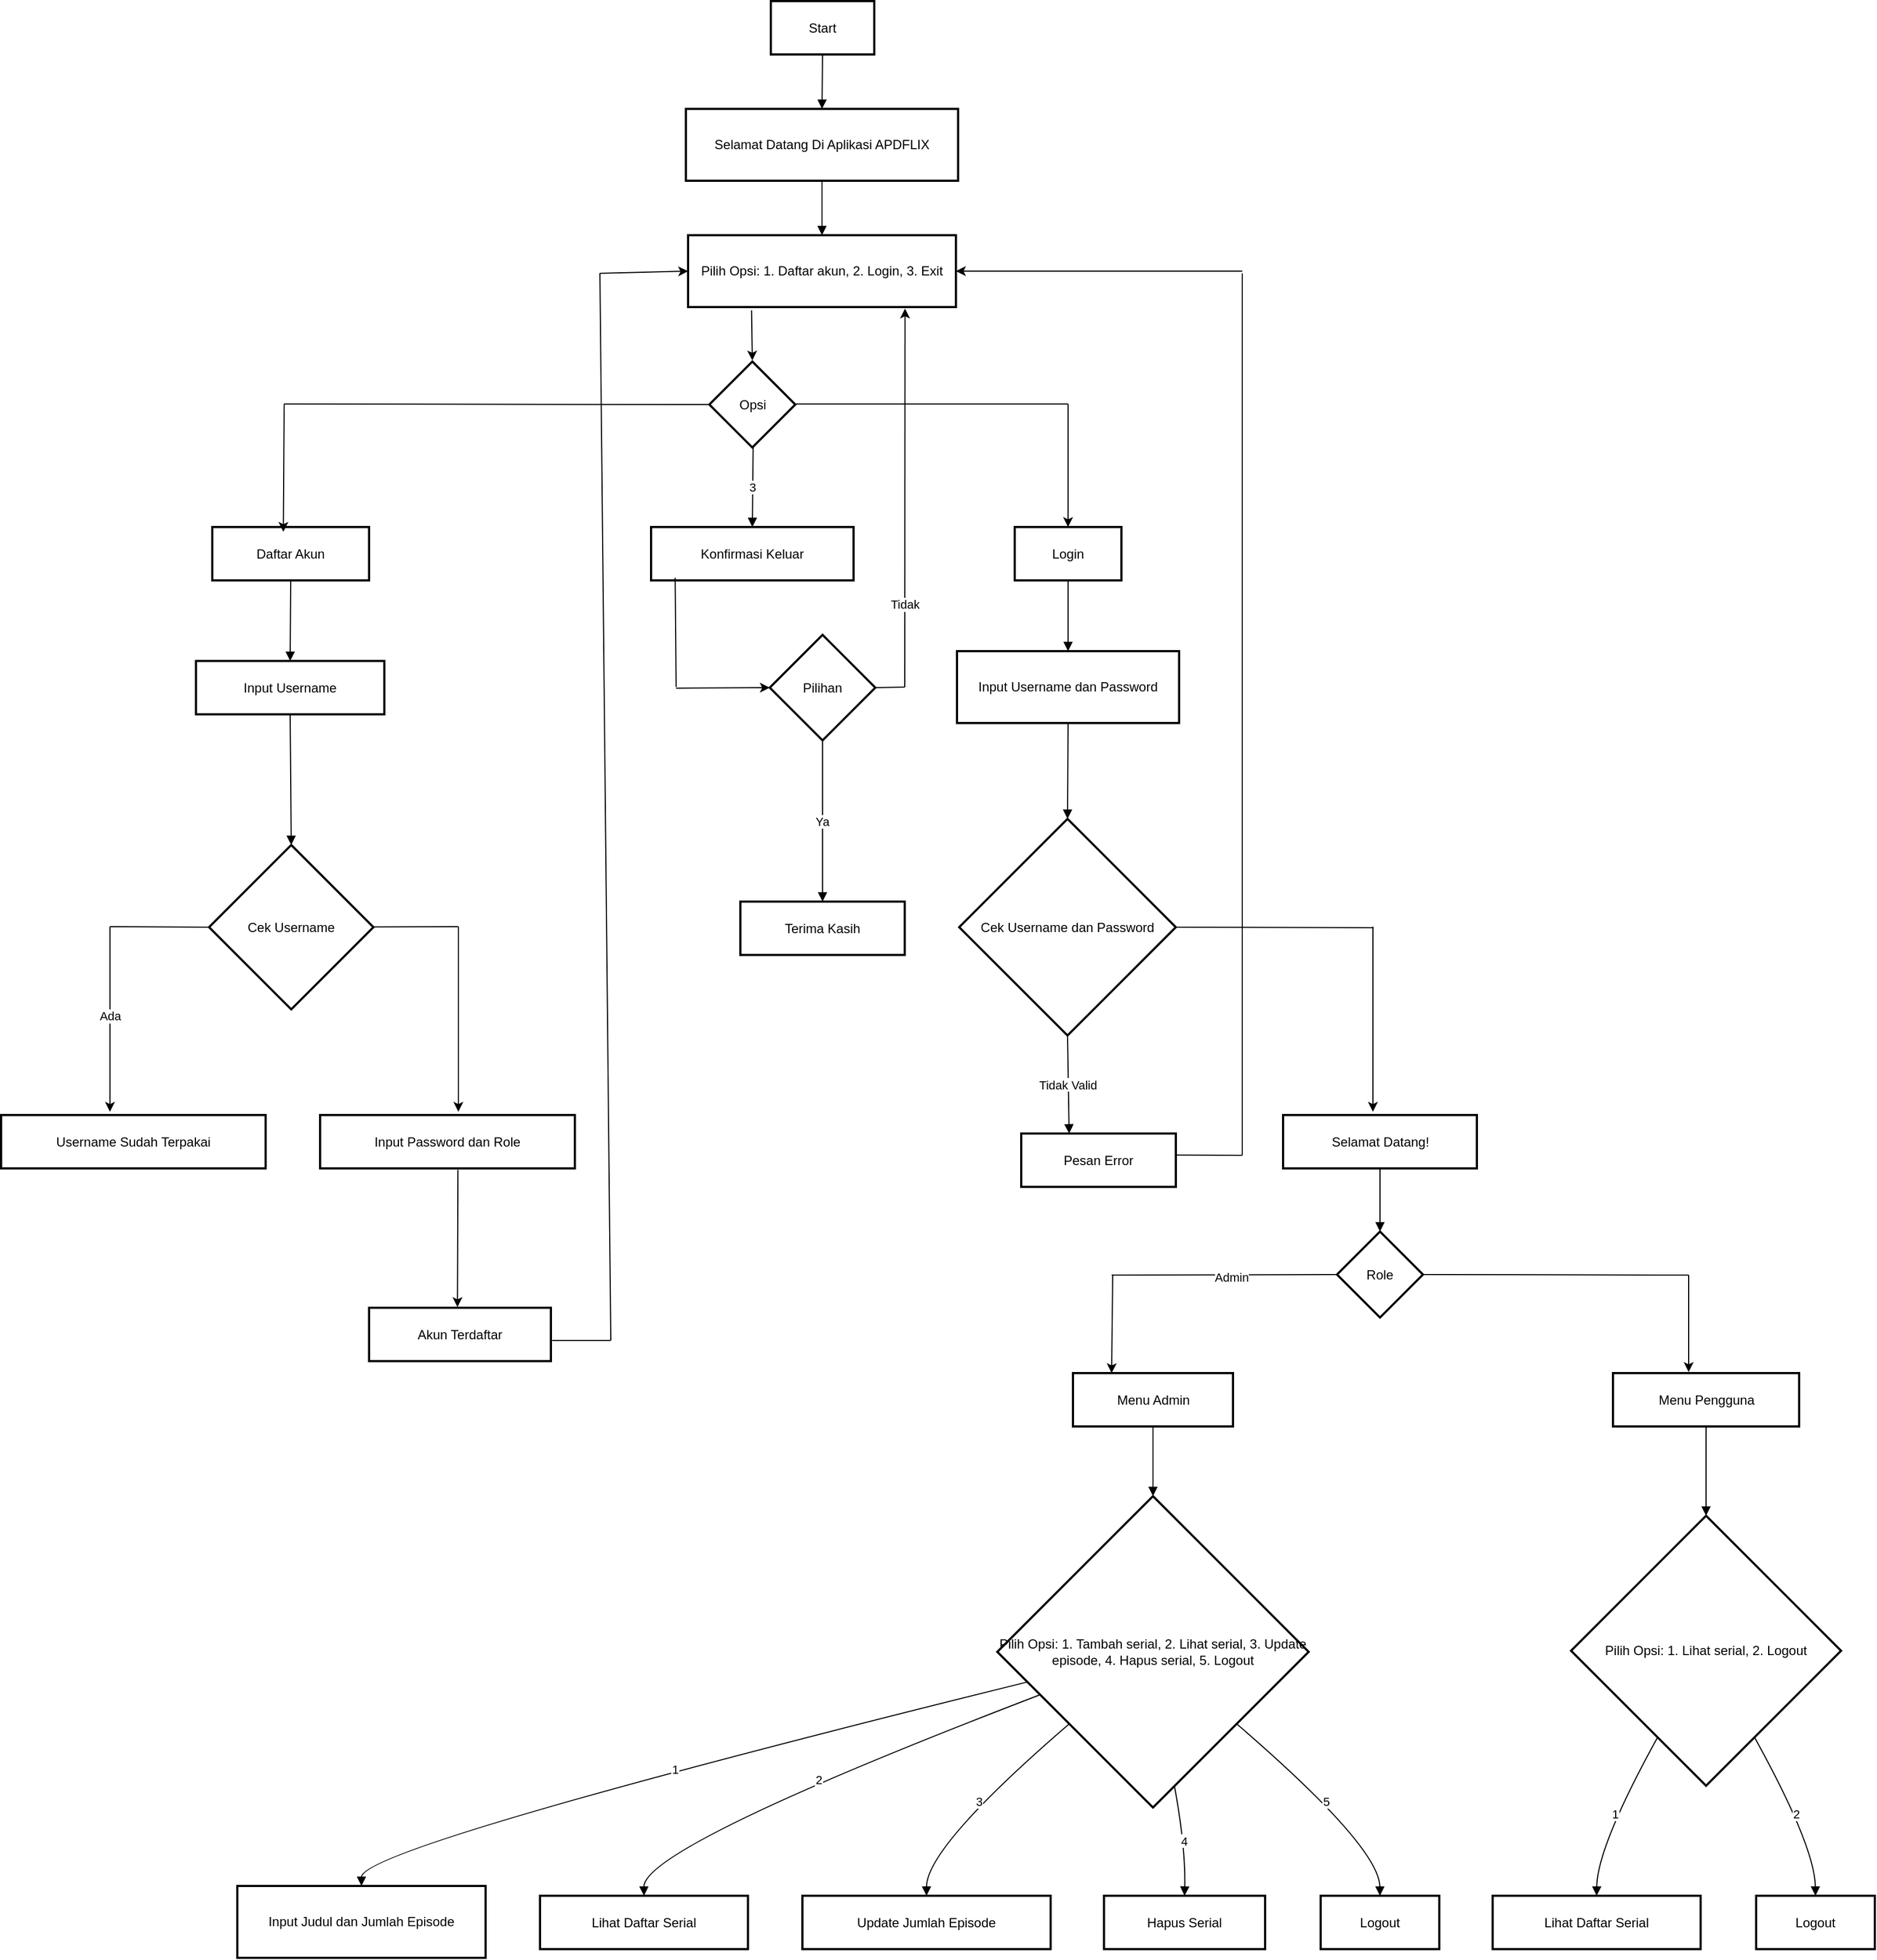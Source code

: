 <mxfile version="24.7.17">
  <diagram id="C5RBs43oDa-KdzZeNtuy" name="Page-1">
    <mxGraphModel dx="1985" dy="1115" grid="1" gridSize="10" guides="1" tooltips="1" connect="1" arrows="1" fold="1" page="1" pageScale="1" pageWidth="827" pageHeight="1169" math="0" shadow="0">
      <root>
        <mxCell id="WIyWlLk6GJQsqaUBKTNV-0" />
        <mxCell id="WIyWlLk6GJQsqaUBKTNV-1" parent="WIyWlLk6GJQsqaUBKTNV-0" />
        <mxCell id="X-HXbELfSK2ipohYZ36a-0" value="Start" style="whiteSpace=wrap;strokeWidth=2;" vertex="1" parent="WIyWlLk6GJQsqaUBKTNV-1">
          <mxGeometry x="727" y="50" width="95" height="49" as="geometry" />
        </mxCell>
        <mxCell id="X-HXbELfSK2ipohYZ36a-1" value="Selamat Datang Di Aplikasi APDFLIX" style="whiteSpace=wrap;strokeWidth=2;" vertex="1" parent="WIyWlLk6GJQsqaUBKTNV-1">
          <mxGeometry x="649" y="149" width="250" height="66" as="geometry" />
        </mxCell>
        <mxCell id="X-HXbELfSK2ipohYZ36a-2" value="Pilih Opsi: 1. Daftar akun, 2. Login, 3. Exit" style="whiteSpace=wrap;strokeWidth=2;" vertex="1" parent="WIyWlLk6GJQsqaUBKTNV-1">
          <mxGeometry x="651" y="265" width="246" height="66" as="geometry" />
        </mxCell>
        <mxCell id="X-HXbELfSK2ipohYZ36a-3" value="Opsi" style="rhombus;strokeWidth=2;whiteSpace=wrap;" vertex="1" parent="WIyWlLk6GJQsqaUBKTNV-1">
          <mxGeometry x="670.5" y="381" width="79" height="79" as="geometry" />
        </mxCell>
        <mxCell id="X-HXbELfSK2ipohYZ36a-4" value="Daftar Akun" style="whiteSpace=wrap;strokeWidth=2;" vertex="1" parent="WIyWlLk6GJQsqaUBKTNV-1">
          <mxGeometry x="214" y="533" width="144" height="49" as="geometry" />
        </mxCell>
        <mxCell id="X-HXbELfSK2ipohYZ36a-5" value="Input Username" style="whiteSpace=wrap;strokeWidth=2;" vertex="1" parent="WIyWlLk6GJQsqaUBKTNV-1">
          <mxGeometry x="199" y="656" width="173" height="49" as="geometry" />
        </mxCell>
        <mxCell id="X-HXbELfSK2ipohYZ36a-6" value="Cek Username" style="rhombus;strokeWidth=2;whiteSpace=wrap;" vertex="1" parent="WIyWlLk6GJQsqaUBKTNV-1">
          <mxGeometry x="211" y="825" width="151" height="151" as="geometry" />
        </mxCell>
        <mxCell id="X-HXbELfSK2ipohYZ36a-7" value="Username Sudah Terpakai" style="whiteSpace=wrap;strokeWidth=2;" vertex="1" parent="WIyWlLk6GJQsqaUBKTNV-1">
          <mxGeometry x="20" y="1073" width="243" height="49" as="geometry" />
        </mxCell>
        <mxCell id="X-HXbELfSK2ipohYZ36a-8" value="Input Password dan Role" style="whiteSpace=wrap;strokeWidth=2;" vertex="1" parent="WIyWlLk6GJQsqaUBKTNV-1">
          <mxGeometry x="313" y="1073" width="234" height="49" as="geometry" />
        </mxCell>
        <mxCell id="X-HXbELfSK2ipohYZ36a-9" value="Akun Terdaftar" style="whiteSpace=wrap;strokeWidth=2;" vertex="1" parent="WIyWlLk6GJQsqaUBKTNV-1">
          <mxGeometry x="358" y="1250" width="167" height="49" as="geometry" />
        </mxCell>
        <mxCell id="X-HXbELfSK2ipohYZ36a-10" value="Login" style="whiteSpace=wrap;strokeWidth=2;" vertex="1" parent="WIyWlLk6GJQsqaUBKTNV-1">
          <mxGeometry x="951" y="533" width="98" height="49" as="geometry" />
        </mxCell>
        <mxCell id="X-HXbELfSK2ipohYZ36a-11" value="Input Username dan Password" style="whiteSpace=wrap;strokeWidth=2;" vertex="1" parent="WIyWlLk6GJQsqaUBKTNV-1">
          <mxGeometry x="898" y="647" width="204" height="66" as="geometry" />
        </mxCell>
        <mxCell id="X-HXbELfSK2ipohYZ36a-12" value="Cek Username dan Password" style="rhombus;strokeWidth=2;whiteSpace=wrap;" vertex="1" parent="WIyWlLk6GJQsqaUBKTNV-1">
          <mxGeometry x="900" y="801" width="199" height="199" as="geometry" />
        </mxCell>
        <mxCell id="X-HXbELfSK2ipohYZ36a-13" value="Selamat Datang!" style="whiteSpace=wrap;strokeWidth=2;" vertex="1" parent="WIyWlLk6GJQsqaUBKTNV-1">
          <mxGeometry x="1197.5" y="1073" width="178" height="49" as="geometry" />
        </mxCell>
        <mxCell id="X-HXbELfSK2ipohYZ36a-14" value="Pesan Error" style="whiteSpace=wrap;strokeWidth=2;" vertex="1" parent="WIyWlLk6GJQsqaUBKTNV-1">
          <mxGeometry x="957" y="1090" width="142" height="49" as="geometry" />
        </mxCell>
        <mxCell id="X-HXbELfSK2ipohYZ36a-15" value="Role" style="rhombus;strokeWidth=2;whiteSpace=wrap;" vertex="1" parent="WIyWlLk6GJQsqaUBKTNV-1">
          <mxGeometry x="1247" y="1180" width="79" height="79" as="geometry" />
        </mxCell>
        <mxCell id="X-HXbELfSK2ipohYZ36a-16" value="Menu Admin" style="whiteSpace=wrap;strokeWidth=2;" vertex="1" parent="WIyWlLk6GJQsqaUBKTNV-1">
          <mxGeometry x="1004.5" y="1310" width="147" height="49" as="geometry" />
        </mxCell>
        <mxCell id="X-HXbELfSK2ipohYZ36a-17" value="Menu Pengguna" style="whiteSpace=wrap;strokeWidth=2;" vertex="1" parent="WIyWlLk6GJQsqaUBKTNV-1">
          <mxGeometry x="1500.5" y="1310" width="171" height="49" as="geometry" />
        </mxCell>
        <mxCell id="X-HXbELfSK2ipohYZ36a-18" value="Pilih Opsi: 1. Tambah serial, 2. Lihat serial, 3. Update episode, 4. Hapus serial, 5. Logout" style="rhombus;strokeWidth=2;whiteSpace=wrap;" vertex="1" parent="WIyWlLk6GJQsqaUBKTNV-1">
          <mxGeometry x="935" y="1423" width="286" height="286" as="geometry" />
        </mxCell>
        <mxCell id="X-HXbELfSK2ipohYZ36a-19" value="Input Judul dan Jumlah Episode" style="whiteSpace=wrap;strokeWidth=2;" vertex="1" parent="WIyWlLk6GJQsqaUBKTNV-1">
          <mxGeometry x="237" y="1781" width="228" height="66" as="geometry" />
        </mxCell>
        <mxCell id="X-HXbELfSK2ipohYZ36a-20" value="Lihat Daftar Serial" style="whiteSpace=wrap;strokeWidth=2;" vertex="1" parent="WIyWlLk6GJQsqaUBKTNV-1">
          <mxGeometry x="515" y="1790" width="191" height="49" as="geometry" />
        </mxCell>
        <mxCell id="X-HXbELfSK2ipohYZ36a-21" value="Update Jumlah Episode" style="whiteSpace=wrap;strokeWidth=2;" vertex="1" parent="WIyWlLk6GJQsqaUBKTNV-1">
          <mxGeometry x="756" y="1790" width="228" height="49" as="geometry" />
        </mxCell>
        <mxCell id="X-HXbELfSK2ipohYZ36a-22" value="Hapus Serial" style="whiteSpace=wrap;strokeWidth=2;" vertex="1" parent="WIyWlLk6GJQsqaUBKTNV-1">
          <mxGeometry x="1033" y="1790" width="148" height="49" as="geometry" />
        </mxCell>
        <mxCell id="X-HXbELfSK2ipohYZ36a-23" value="Logout" style="whiteSpace=wrap;strokeWidth=2;" vertex="1" parent="WIyWlLk6GJQsqaUBKTNV-1">
          <mxGeometry x="1232" y="1790" width="109" height="49" as="geometry" />
        </mxCell>
        <mxCell id="X-HXbELfSK2ipohYZ36a-24" value="Pilih Opsi: 1. Lihat serial, 2. Logout" style="rhombus;strokeWidth=2;whiteSpace=wrap;" vertex="1" parent="WIyWlLk6GJQsqaUBKTNV-1">
          <mxGeometry x="1462" y="1441" width="248" height="248" as="geometry" />
        </mxCell>
        <mxCell id="X-HXbELfSK2ipohYZ36a-25" value="Lihat Daftar Serial" style="whiteSpace=wrap;strokeWidth=2;" vertex="1" parent="WIyWlLk6GJQsqaUBKTNV-1">
          <mxGeometry x="1390" y="1790" width="191" height="49" as="geometry" />
        </mxCell>
        <mxCell id="X-HXbELfSK2ipohYZ36a-26" value="Logout" style="whiteSpace=wrap;strokeWidth=2;" vertex="1" parent="WIyWlLk6GJQsqaUBKTNV-1">
          <mxGeometry x="1632" y="1790" width="109" height="49" as="geometry" />
        </mxCell>
        <mxCell id="X-HXbELfSK2ipohYZ36a-27" value="Konfirmasi Keluar" style="whiteSpace=wrap;strokeWidth=2;" vertex="1" parent="WIyWlLk6GJQsqaUBKTNV-1">
          <mxGeometry x="617" y="533" width="186" height="49" as="geometry" />
        </mxCell>
        <mxCell id="X-HXbELfSK2ipohYZ36a-28" value="Pilihan" style="rhombus;strokeWidth=2;whiteSpace=wrap;" vertex="1" parent="WIyWlLk6GJQsqaUBKTNV-1">
          <mxGeometry x="726" y="632" width="97" height="97" as="geometry" />
        </mxCell>
        <mxCell id="X-HXbELfSK2ipohYZ36a-29" value="Terima Kasih" style="whiteSpace=wrap;strokeWidth=2;" vertex="1" parent="WIyWlLk6GJQsqaUBKTNV-1">
          <mxGeometry x="699" y="877" width="151" height="49" as="geometry" />
        </mxCell>
        <mxCell id="X-HXbELfSK2ipohYZ36a-30" value="" style="curved=1;startArrow=none;endArrow=block;exitX=0.5;exitY=0.99;entryX=0.5;entryY=-0.01;rounded=0;" edge="1" parent="WIyWlLk6GJQsqaUBKTNV-1" source="X-HXbELfSK2ipohYZ36a-0" target="X-HXbELfSK2ipohYZ36a-1">
          <mxGeometry relative="1" as="geometry">
            <Array as="points" />
          </mxGeometry>
        </mxCell>
        <mxCell id="X-HXbELfSK2ipohYZ36a-31" value="" style="curved=1;startArrow=none;endArrow=block;exitX=0.5;exitY=1;entryX=0.5;entryY=0;rounded=0;" edge="1" parent="WIyWlLk6GJQsqaUBKTNV-1" source="X-HXbELfSK2ipohYZ36a-1" target="X-HXbELfSK2ipohYZ36a-2">
          <mxGeometry relative="1" as="geometry">
            <Array as="points" />
          </mxGeometry>
        </mxCell>
        <mxCell id="X-HXbELfSK2ipohYZ36a-34" value="" style="curved=1;startArrow=none;endArrow=block;exitX=0.5;exitY=1;entryX=0.5;entryY=0;rounded=0;" edge="1" parent="WIyWlLk6GJQsqaUBKTNV-1" source="X-HXbELfSK2ipohYZ36a-4" target="X-HXbELfSK2ipohYZ36a-5">
          <mxGeometry relative="1" as="geometry">
            <Array as="points" />
          </mxGeometry>
        </mxCell>
        <mxCell id="X-HXbELfSK2ipohYZ36a-35" value="" style="curved=1;startArrow=none;endArrow=block;exitX=0.5;exitY=0.99;entryX=0.5;entryY=0;rounded=0;" edge="1" parent="WIyWlLk6GJQsqaUBKTNV-1" source="X-HXbELfSK2ipohYZ36a-5" target="X-HXbELfSK2ipohYZ36a-6">
          <mxGeometry relative="1" as="geometry">
            <Array as="points" />
          </mxGeometry>
        </mxCell>
        <mxCell id="X-HXbELfSK2ipohYZ36a-41" value="" style="curved=1;startArrow=none;endArrow=block;exitX=0.5;exitY=1;entryX=0.5;entryY=0;rounded=0;" edge="1" parent="WIyWlLk6GJQsqaUBKTNV-1" source="X-HXbELfSK2ipohYZ36a-10" target="X-HXbELfSK2ipohYZ36a-11">
          <mxGeometry relative="1" as="geometry">
            <Array as="points" />
          </mxGeometry>
        </mxCell>
        <mxCell id="X-HXbELfSK2ipohYZ36a-42" value="" style="curved=1;startArrow=none;endArrow=block;exitX=0.5;exitY=1.01;entryX=0.5;entryY=0;rounded=0;" edge="1" parent="WIyWlLk6GJQsqaUBKTNV-1" source="X-HXbELfSK2ipohYZ36a-11" target="X-HXbELfSK2ipohYZ36a-12">
          <mxGeometry relative="1" as="geometry">
            <Array as="points" />
          </mxGeometry>
        </mxCell>
        <mxCell id="X-HXbELfSK2ipohYZ36a-44" value="Tidak Valid" style="curved=1;startArrow=none;endArrow=block;exitX=0.5;exitY=1;rounded=0;" edge="1" parent="WIyWlLk6GJQsqaUBKTNV-1" source="X-HXbELfSK2ipohYZ36a-12">
          <mxGeometry relative="1" as="geometry">
            <Array as="points">
              <mxPoint x="1000" y="1037" />
            </Array>
            <mxPoint x="1001" y="1090" as="targetPoint" />
          </mxGeometry>
        </mxCell>
        <mxCell id="X-HXbELfSK2ipohYZ36a-46" value="" style="curved=1;startArrow=none;endArrow=block;exitX=0.5;exitY=1;entryX=0.5;entryY=0;rounded=0;" edge="1" parent="WIyWlLk6GJQsqaUBKTNV-1" source="X-HXbELfSK2ipohYZ36a-13" target="X-HXbELfSK2ipohYZ36a-15">
          <mxGeometry relative="1" as="geometry">
            <Array as="points" />
          </mxGeometry>
        </mxCell>
        <mxCell id="X-HXbELfSK2ipohYZ36a-49" value="" style="curved=1;startArrow=none;endArrow=block;exitX=0.5;exitY=0.99;entryX=0.5;entryY=0;rounded=0;" edge="1" parent="WIyWlLk6GJQsqaUBKTNV-1" source="X-HXbELfSK2ipohYZ36a-16" target="X-HXbELfSK2ipohYZ36a-18">
          <mxGeometry relative="1" as="geometry">
            <Array as="points" />
          </mxGeometry>
        </mxCell>
        <mxCell id="X-HXbELfSK2ipohYZ36a-50" value="1" style="curved=1;startArrow=none;endArrow=block;exitX=0;exitY=0.62;entryX=0.5;entryY=0;rounded=0;" edge="1" parent="WIyWlLk6GJQsqaUBKTNV-1" source="X-HXbELfSK2ipohYZ36a-18" target="X-HXbELfSK2ipohYZ36a-19">
          <mxGeometry relative="1" as="geometry">
            <Array as="points">
              <mxPoint x="351" y="1745" />
            </Array>
          </mxGeometry>
        </mxCell>
        <mxCell id="X-HXbELfSK2ipohYZ36a-51" value="2" style="curved=1;startArrow=none;endArrow=block;exitX=0;exitY=0.69;entryX=0.5;entryY=0;rounded=0;" edge="1" parent="WIyWlLk6GJQsqaUBKTNV-1" source="X-HXbELfSK2ipohYZ36a-18" target="X-HXbELfSK2ipohYZ36a-20">
          <mxGeometry relative="1" as="geometry">
            <Array as="points">
              <mxPoint x="610" y="1745" />
            </Array>
          </mxGeometry>
        </mxCell>
        <mxCell id="X-HXbELfSK2ipohYZ36a-52" value="3" style="curved=1;startArrow=none;endArrow=block;exitX=0;exitY=0.93;entryX=0.5;entryY=0;rounded=0;" edge="1" parent="WIyWlLk6GJQsqaUBKTNV-1" source="X-HXbELfSK2ipohYZ36a-18" target="X-HXbELfSK2ipohYZ36a-21">
          <mxGeometry relative="1" as="geometry">
            <Array as="points">
              <mxPoint x="870" y="1745" />
            </Array>
          </mxGeometry>
        </mxCell>
        <mxCell id="X-HXbELfSK2ipohYZ36a-53" value="4" style="curved=1;startArrow=none;endArrow=block;exitX=0.58;exitY=1;entryX=0.5;entryY=0;rounded=0;" edge="1" parent="WIyWlLk6GJQsqaUBKTNV-1" source="X-HXbELfSK2ipohYZ36a-18" target="X-HXbELfSK2ipohYZ36a-22">
          <mxGeometry relative="1" as="geometry">
            <Array as="points">
              <mxPoint x="1108" y="1745" />
            </Array>
          </mxGeometry>
        </mxCell>
        <mxCell id="X-HXbELfSK2ipohYZ36a-54" value="5" style="curved=1;startArrow=none;endArrow=block;exitX=1;exitY=0.93;entryX=0.5;entryY=0;rounded=0;" edge="1" parent="WIyWlLk6GJQsqaUBKTNV-1" source="X-HXbELfSK2ipohYZ36a-18" target="X-HXbELfSK2ipohYZ36a-23">
          <mxGeometry relative="1" as="geometry">
            <Array as="points">
              <mxPoint x="1286" y="1745" />
            </Array>
          </mxGeometry>
        </mxCell>
        <mxCell id="X-HXbELfSK2ipohYZ36a-55" value="" style="curved=1;startArrow=none;endArrow=block;exitX=0.5;exitY=0.99;entryX=0.5;entryY=0;rounded=0;" edge="1" parent="WIyWlLk6GJQsqaUBKTNV-1" source="X-HXbELfSK2ipohYZ36a-17" target="X-HXbELfSK2ipohYZ36a-24">
          <mxGeometry relative="1" as="geometry">
            <Array as="points" />
          </mxGeometry>
        </mxCell>
        <mxCell id="X-HXbELfSK2ipohYZ36a-56" value="1" style="curved=1;startArrow=none;endArrow=block;exitX=0.22;exitY=1;entryX=0.5;entryY=0;rounded=0;" edge="1" parent="WIyWlLk6GJQsqaUBKTNV-1" source="X-HXbELfSK2ipohYZ36a-24" target="X-HXbELfSK2ipohYZ36a-25">
          <mxGeometry relative="1" as="geometry">
            <Array as="points">
              <mxPoint x="1486" y="1745" />
            </Array>
          </mxGeometry>
        </mxCell>
        <mxCell id="X-HXbELfSK2ipohYZ36a-57" value="2" style="curved=1;startArrow=none;endArrow=block;exitX=0.78;exitY=1;entryX=0.5;entryY=0;rounded=0;" edge="1" parent="WIyWlLk6GJQsqaUBKTNV-1" source="X-HXbELfSK2ipohYZ36a-24" target="X-HXbELfSK2ipohYZ36a-26">
          <mxGeometry relative="1" as="geometry">
            <Array as="points">
              <mxPoint x="1686" y="1745" />
            </Array>
          </mxGeometry>
        </mxCell>
        <mxCell id="X-HXbELfSK2ipohYZ36a-58" value="3" style="curved=1;startArrow=none;endArrow=block;exitX=0.51;exitY=1.01;entryX=0.5;entryY=0.01;rounded=0;" edge="1" parent="WIyWlLk6GJQsqaUBKTNV-1" source="X-HXbELfSK2ipohYZ36a-3" target="X-HXbELfSK2ipohYZ36a-27">
          <mxGeometry relative="1" as="geometry">
            <Array as="points" />
          </mxGeometry>
        </mxCell>
        <mxCell id="X-HXbELfSK2ipohYZ36a-60" value="Ya" style="curved=1;startArrow=none;endArrow=block;exitX=0.5;exitY=0.99;entryX=0.5;entryY=-0.01;rounded=0;" edge="1" parent="WIyWlLk6GJQsqaUBKTNV-1" source="X-HXbELfSK2ipohYZ36a-28" target="X-HXbELfSK2ipohYZ36a-29">
          <mxGeometry relative="1" as="geometry">
            <Array as="points" />
          </mxGeometry>
        </mxCell>
        <mxCell id="X-HXbELfSK2ipohYZ36a-63" value="" style="endArrow=none;html=1;rounded=0;entryX=0;entryY=0.5;entryDx=0;entryDy=0;" edge="1" parent="WIyWlLk6GJQsqaUBKTNV-1" target="X-HXbELfSK2ipohYZ36a-3">
          <mxGeometry width="50" height="50" relative="1" as="geometry">
            <mxPoint x="280" y="420" as="sourcePoint" />
            <mxPoint x="540" y="500" as="targetPoint" />
          </mxGeometry>
        </mxCell>
        <mxCell id="X-HXbELfSK2ipohYZ36a-64" value="" style="endArrow=classic;html=1;rounded=0;entryX=0.453;entryY=0.09;entryDx=0;entryDy=0;entryPerimeter=0;" edge="1" parent="WIyWlLk6GJQsqaUBKTNV-1" target="X-HXbELfSK2ipohYZ36a-4">
          <mxGeometry width="50" height="50" relative="1" as="geometry">
            <mxPoint x="280" y="420" as="sourcePoint" />
            <mxPoint x="340" y="540" as="targetPoint" />
          </mxGeometry>
        </mxCell>
        <mxCell id="X-HXbELfSK2ipohYZ36a-66" value="" style="endArrow=none;html=1;rounded=0;entryX=0;entryY=0.5;entryDx=0;entryDy=0;" edge="1" parent="WIyWlLk6GJQsqaUBKTNV-1" target="X-HXbELfSK2ipohYZ36a-6">
          <mxGeometry width="50" height="50" relative="1" as="geometry">
            <mxPoint x="120" y="900" as="sourcePoint" />
            <mxPoint x="340" y="980" as="targetPoint" />
          </mxGeometry>
        </mxCell>
        <mxCell id="X-HXbELfSK2ipohYZ36a-67" value="" style="endArrow=classic;html=1;rounded=0;" edge="1" parent="WIyWlLk6GJQsqaUBKTNV-1">
          <mxGeometry width="50" height="50" relative="1" as="geometry">
            <mxPoint x="120" y="900" as="sourcePoint" />
            <mxPoint x="120" y="1070" as="targetPoint" />
          </mxGeometry>
        </mxCell>
        <mxCell id="X-HXbELfSK2ipohYZ36a-68" value="Ada" style="edgeLabel;html=1;align=center;verticalAlign=middle;resizable=0;points=[];" vertex="1" connectable="0" parent="X-HXbELfSK2ipohYZ36a-67">
          <mxGeometry x="-0.044" relative="1" as="geometry">
            <mxPoint as="offset" />
          </mxGeometry>
        </mxCell>
        <mxCell id="X-HXbELfSK2ipohYZ36a-69" value="" style="endArrow=classic;html=1;rounded=0;" edge="1" parent="WIyWlLk6GJQsqaUBKTNV-1">
          <mxGeometry width="50" height="50" relative="1" as="geometry">
            <mxPoint x="440" y="900" as="sourcePoint" />
            <mxPoint x="440" y="1070" as="targetPoint" />
          </mxGeometry>
        </mxCell>
        <mxCell id="X-HXbELfSK2ipohYZ36a-70" value="" style="endArrow=none;html=1;rounded=0;" edge="1" parent="WIyWlLk6GJQsqaUBKTNV-1" source="X-HXbELfSK2ipohYZ36a-6">
          <mxGeometry width="50" height="50" relative="1" as="geometry">
            <mxPoint x="290" y="1030" as="sourcePoint" />
            <mxPoint x="440" y="900" as="targetPoint" />
          </mxGeometry>
        </mxCell>
        <mxCell id="X-HXbELfSK2ipohYZ36a-76" value="" style="endArrow=none;html=1;rounded=0;" edge="1" parent="WIyWlLk6GJQsqaUBKTNV-1">
          <mxGeometry width="50" height="50" relative="1" as="geometry">
            <mxPoint x="580" y="1280" as="sourcePoint" />
            <mxPoint x="570" y="300" as="targetPoint" />
          </mxGeometry>
        </mxCell>
        <mxCell id="X-HXbELfSK2ipohYZ36a-77" value="" style="endArrow=classic;html=1;rounded=0;entryX=0;entryY=0.5;entryDx=0;entryDy=0;" edge="1" parent="WIyWlLk6GJQsqaUBKTNV-1" target="X-HXbELfSK2ipohYZ36a-2">
          <mxGeometry width="50" height="50" relative="1" as="geometry">
            <mxPoint x="570" y="300" as="sourcePoint" />
            <mxPoint x="640" y="310" as="targetPoint" />
          </mxGeometry>
        </mxCell>
        <mxCell id="X-HXbELfSK2ipohYZ36a-78" value="" style="endArrow=none;html=1;rounded=0;exitX=1.007;exitY=0.613;exitDx=0;exitDy=0;exitPerimeter=0;" edge="1" parent="WIyWlLk6GJQsqaUBKTNV-1" source="X-HXbELfSK2ipohYZ36a-9">
          <mxGeometry width="50" height="50" relative="1" as="geometry">
            <mxPoint x="510" y="1290" as="sourcePoint" />
            <mxPoint x="580" y="1280" as="targetPoint" />
          </mxGeometry>
        </mxCell>
        <mxCell id="X-HXbELfSK2ipohYZ36a-80" value="" style="endArrow=classic;html=1;rounded=0;exitX=0.541;exitY=1.027;exitDx=0;exitDy=0;exitPerimeter=0;entryX=0.486;entryY=-0.013;entryDx=0;entryDy=0;entryPerimeter=0;" edge="1" parent="WIyWlLk6GJQsqaUBKTNV-1" source="X-HXbELfSK2ipohYZ36a-8" target="X-HXbELfSK2ipohYZ36a-9">
          <mxGeometry width="50" height="50" relative="1" as="geometry">
            <mxPoint x="450" y="1210" as="sourcePoint" />
            <mxPoint x="500" y="1160" as="targetPoint" />
          </mxGeometry>
        </mxCell>
        <mxCell id="X-HXbELfSK2ipohYZ36a-82" value="" style="endArrow=classic;html=1;rounded=0;exitX=0.237;exitY=1.045;exitDx=0;exitDy=0;exitPerimeter=0;" edge="1" parent="WIyWlLk6GJQsqaUBKTNV-1" source="X-HXbELfSK2ipohYZ36a-2">
          <mxGeometry width="50" height="50" relative="1" as="geometry">
            <mxPoint x="650" y="390" as="sourcePoint" />
            <mxPoint x="710" y="380" as="targetPoint" />
          </mxGeometry>
        </mxCell>
        <mxCell id="X-HXbELfSK2ipohYZ36a-83" value="" style="endArrow=classic;html=1;rounded=0;entryX=0;entryY=0.5;entryDx=0;entryDy=0;" edge="1" parent="WIyWlLk6GJQsqaUBKTNV-1" target="X-HXbELfSK2ipohYZ36a-28">
          <mxGeometry width="50" height="50" relative="1" as="geometry">
            <mxPoint x="640" y="681" as="sourcePoint" />
            <mxPoint x="650" y="550" as="targetPoint" />
          </mxGeometry>
        </mxCell>
        <mxCell id="X-HXbELfSK2ipohYZ36a-84" value="" style="endArrow=none;html=1;rounded=0;entryX=0.119;entryY=0.952;entryDx=0;entryDy=0;entryPerimeter=0;" edge="1" parent="WIyWlLk6GJQsqaUBKTNV-1" target="X-HXbELfSK2ipohYZ36a-27">
          <mxGeometry width="50" height="50" relative="1" as="geometry">
            <mxPoint x="640" y="680" as="sourcePoint" />
            <mxPoint x="650" y="550" as="targetPoint" />
          </mxGeometry>
        </mxCell>
        <mxCell id="X-HXbELfSK2ipohYZ36a-85" value="" style="endArrow=classic;html=1;rounded=0;entryX=0.81;entryY=1.021;entryDx=0;entryDy=0;entryPerimeter=0;" edge="1" parent="WIyWlLk6GJQsqaUBKTNV-1" target="X-HXbELfSK2ipohYZ36a-2">
          <mxGeometry width="50" height="50" relative="1" as="geometry">
            <mxPoint x="850" y="680" as="sourcePoint" />
            <mxPoint x="860" y="490" as="targetPoint" />
          </mxGeometry>
        </mxCell>
        <mxCell id="X-HXbELfSK2ipohYZ36a-87" value="Tidak" style="edgeLabel;html=1;align=center;verticalAlign=middle;resizable=0;points=[];" vertex="1" connectable="0" parent="X-HXbELfSK2ipohYZ36a-85">
          <mxGeometry x="-0.563" relative="1" as="geometry">
            <mxPoint as="offset" />
          </mxGeometry>
        </mxCell>
        <mxCell id="X-HXbELfSK2ipohYZ36a-86" value="" style="endArrow=none;html=1;rounded=0;exitX=1;exitY=0.5;exitDx=0;exitDy=0;" edge="1" parent="WIyWlLk6GJQsqaUBKTNV-1" source="X-HXbELfSK2ipohYZ36a-28">
          <mxGeometry width="50" height="50" relative="1" as="geometry">
            <mxPoint x="830" y="670" as="sourcePoint" />
            <mxPoint x="850" y="680" as="targetPoint" />
          </mxGeometry>
        </mxCell>
        <mxCell id="X-HXbELfSK2ipohYZ36a-88" value="" style="endArrow=classic;html=1;rounded=0;entryX=0.5;entryY=0;entryDx=0;entryDy=0;" edge="1" parent="WIyWlLk6GJQsqaUBKTNV-1" target="X-HXbELfSK2ipohYZ36a-10">
          <mxGeometry width="50" height="50" relative="1" as="geometry">
            <mxPoint x="1000" y="420" as="sourcePoint" />
            <mxPoint x="1000" y="530" as="targetPoint" />
          </mxGeometry>
        </mxCell>
        <mxCell id="X-HXbELfSK2ipohYZ36a-89" value="" style="endArrow=none;html=1;rounded=0;" edge="1" parent="WIyWlLk6GJQsqaUBKTNV-1">
          <mxGeometry width="50" height="50" relative="1" as="geometry">
            <mxPoint x="750" y="420" as="sourcePoint" />
            <mxPoint x="1000" y="420" as="targetPoint" />
          </mxGeometry>
        </mxCell>
        <mxCell id="X-HXbELfSK2ipohYZ36a-90" value="" style="endArrow=none;html=1;rounded=0;entryX=0.999;entryY=0.404;entryDx=0;entryDy=0;entryPerimeter=0;" edge="1" parent="WIyWlLk6GJQsqaUBKTNV-1" target="X-HXbELfSK2ipohYZ36a-14">
          <mxGeometry width="50" height="50" relative="1" as="geometry">
            <mxPoint x="1160" y="1110" as="sourcePoint" />
            <mxPoint x="1060" y="970" as="targetPoint" />
          </mxGeometry>
        </mxCell>
        <mxCell id="X-HXbELfSK2ipohYZ36a-93" value="" style="endArrow=none;html=1;rounded=0;" edge="1" parent="WIyWlLk6GJQsqaUBKTNV-1">
          <mxGeometry width="50" height="50" relative="1" as="geometry">
            <mxPoint x="1160" y="1110" as="sourcePoint" />
            <mxPoint x="1160" y="300" as="targetPoint" />
          </mxGeometry>
        </mxCell>
        <mxCell id="X-HXbELfSK2ipohYZ36a-94" value="" style="endArrow=classic;html=1;rounded=0;entryX=1;entryY=0.5;entryDx=0;entryDy=0;" edge="1" parent="WIyWlLk6GJQsqaUBKTNV-1" target="X-HXbELfSK2ipohYZ36a-2">
          <mxGeometry width="50" height="50" relative="1" as="geometry">
            <mxPoint x="1160" y="298" as="sourcePoint" />
            <mxPoint x="1000" y="260" as="targetPoint" />
          </mxGeometry>
        </mxCell>
        <mxCell id="X-HXbELfSK2ipohYZ36a-95" value="" style="endArrow=none;html=1;rounded=0;exitX=1;exitY=0.5;exitDx=0;exitDy=0;" edge="1" parent="WIyWlLk6GJQsqaUBKTNV-1" source="X-HXbELfSK2ipohYZ36a-12">
          <mxGeometry width="50" height="50" relative="1" as="geometry">
            <mxPoint x="1060" y="910" as="sourcePoint" />
            <mxPoint x="1280" y="901" as="targetPoint" />
          </mxGeometry>
        </mxCell>
        <mxCell id="X-HXbELfSK2ipohYZ36a-96" value="" style="endArrow=classic;html=1;rounded=0;" edge="1" parent="WIyWlLk6GJQsqaUBKTNV-1">
          <mxGeometry width="50" height="50" relative="1" as="geometry">
            <mxPoint x="1280" y="900" as="sourcePoint" />
            <mxPoint x="1280" y="1070" as="targetPoint" />
          </mxGeometry>
        </mxCell>
        <mxCell id="X-HXbELfSK2ipohYZ36a-98" value="" style="endArrow=none;html=1;rounded=0;exitX=0;exitY=0.5;exitDx=0;exitDy=0;" edge="1" parent="WIyWlLk6GJQsqaUBKTNV-1" source="X-HXbELfSK2ipohYZ36a-15">
          <mxGeometry width="50" height="50" relative="1" as="geometry">
            <mxPoint x="1350" y="1500" as="sourcePoint" />
            <mxPoint x="1040" y="1220" as="targetPoint" />
          </mxGeometry>
        </mxCell>
        <mxCell id="X-HXbELfSK2ipohYZ36a-100" value="Admin" style="edgeLabel;html=1;align=center;verticalAlign=middle;resizable=0;points=[];" vertex="1" connectable="0" parent="X-HXbELfSK2ipohYZ36a-98">
          <mxGeometry x="-0.058" y="2" relative="1" as="geometry">
            <mxPoint as="offset" />
          </mxGeometry>
        </mxCell>
        <mxCell id="X-HXbELfSK2ipohYZ36a-99" value="" style="endArrow=classic;html=1;rounded=0;" edge="1" parent="WIyWlLk6GJQsqaUBKTNV-1">
          <mxGeometry width="50" height="50" relative="1" as="geometry">
            <mxPoint x="1041" y="1220" as="sourcePoint" />
            <mxPoint x="1040" y="1310" as="targetPoint" />
          </mxGeometry>
        </mxCell>
        <mxCell id="X-HXbELfSK2ipohYZ36a-101" value="" style="endArrow=none;html=1;rounded=0;exitX=1;exitY=0.5;exitDx=0;exitDy=0;" edge="1" parent="WIyWlLk6GJQsqaUBKTNV-1" source="X-HXbELfSK2ipohYZ36a-15">
          <mxGeometry width="50" height="50" relative="1" as="geometry">
            <mxPoint x="1290" y="1350" as="sourcePoint" />
            <mxPoint x="1570" y="1220" as="targetPoint" />
          </mxGeometry>
        </mxCell>
        <mxCell id="X-HXbELfSK2ipohYZ36a-103" value="" style="endArrow=classic;html=1;rounded=0;" edge="1" parent="WIyWlLk6GJQsqaUBKTNV-1">
          <mxGeometry width="50" height="50" relative="1" as="geometry">
            <mxPoint x="1570" y="1220" as="sourcePoint" />
            <mxPoint x="1570" y="1309" as="targetPoint" />
            <Array as="points">
              <mxPoint x="1570" y="1300" />
            </Array>
          </mxGeometry>
        </mxCell>
      </root>
    </mxGraphModel>
  </diagram>
</mxfile>
